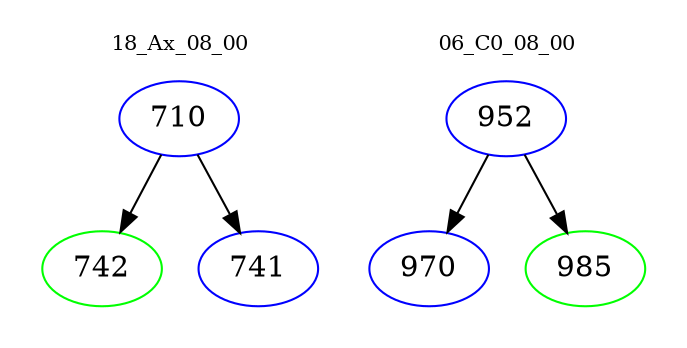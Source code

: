 digraph{
subgraph cluster_0 {
color = white
label = "18_Ax_08_00";
fontsize=10;
T0_710 [label="710", color="blue"]
T0_710 -> T0_742 [color="black"]
T0_742 [label="742", color="green"]
T0_710 -> T0_741 [color="black"]
T0_741 [label="741", color="blue"]
}
subgraph cluster_1 {
color = white
label = "06_C0_08_00";
fontsize=10;
T1_952 [label="952", color="blue"]
T1_952 -> T1_970 [color="black"]
T1_970 [label="970", color="blue"]
T1_952 -> T1_985 [color="black"]
T1_985 [label="985", color="green"]
}
}

